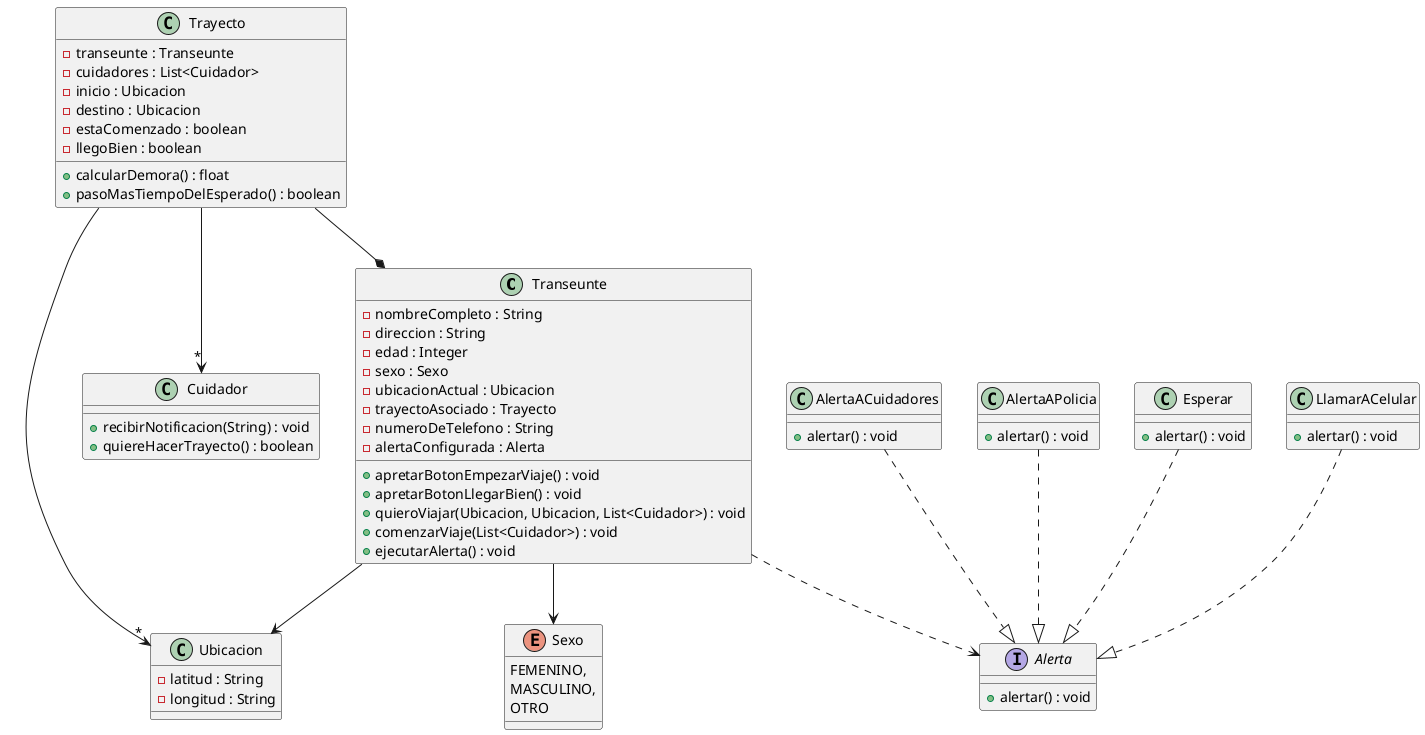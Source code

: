 @startuml Diagrama Cuidandonos

    class Transeunte{
        -nombreCompleto : String
        -direccion : String
        -edad : Integer
        -sexo : Sexo
        -ubicacionActual : Ubicacion
        -trayectoAsociado : Trayecto
        -numeroDeTelefono : String
        -alertaConfigurada : Alerta

        +apretarBotonEmpezarViaje() : void
        +apretarBotonLlegarBien() : void
        +quieroViajar(Ubicacion, Ubicacion, List<Cuidador>) : void
        +comenzarViaje(List<Cuidador>) : void
        +ejecutarAlerta() : void
    }

    enum Sexo{
        FEMENINO,
        MASCULINO,
        OTRO
    }

    class Ubicacion{
        -latitud : String
        -longitud : String
    }

    class Cuidador{
        +recibirNotificacion(String) : void
        +quiereHacerTrayecto() : boolean
    }

    class Trayecto{
        -transeunte : Transeunte
        -cuidadores : List<Cuidador>
        -inicio : Ubicacion
        -destino : Ubicacion
        -estaComenzado : boolean
        -llegoBien : boolean

        +calcularDemora() : float
        +pasoMasTiempoDelEsperado() : boolean
    }

    interface Alerta{
        +alertar() : void
    }

    class AlertaACuidadores{
        +alertar() : void
    }

    class AlertaAPolicia{
        +alertar() : void
    }

    class Esperar{
        +alertar() : void
    }

    class LlamarACelular{
        +alertar() : void
    }

Transeunte --> Sexo
Trayecto --* Transeunte
Trayecto -->"*" Cuidador
Transeunte --> Ubicacion
Trayecto -->"*" Ubicacion
Transeunte ..> Alerta
AlertaACuidadores ..|> Alerta
AlertaAPolicia ..|> Alerta
Esperar ..|> Alerta
LlamarACelular ..|> Alerta

@enduml